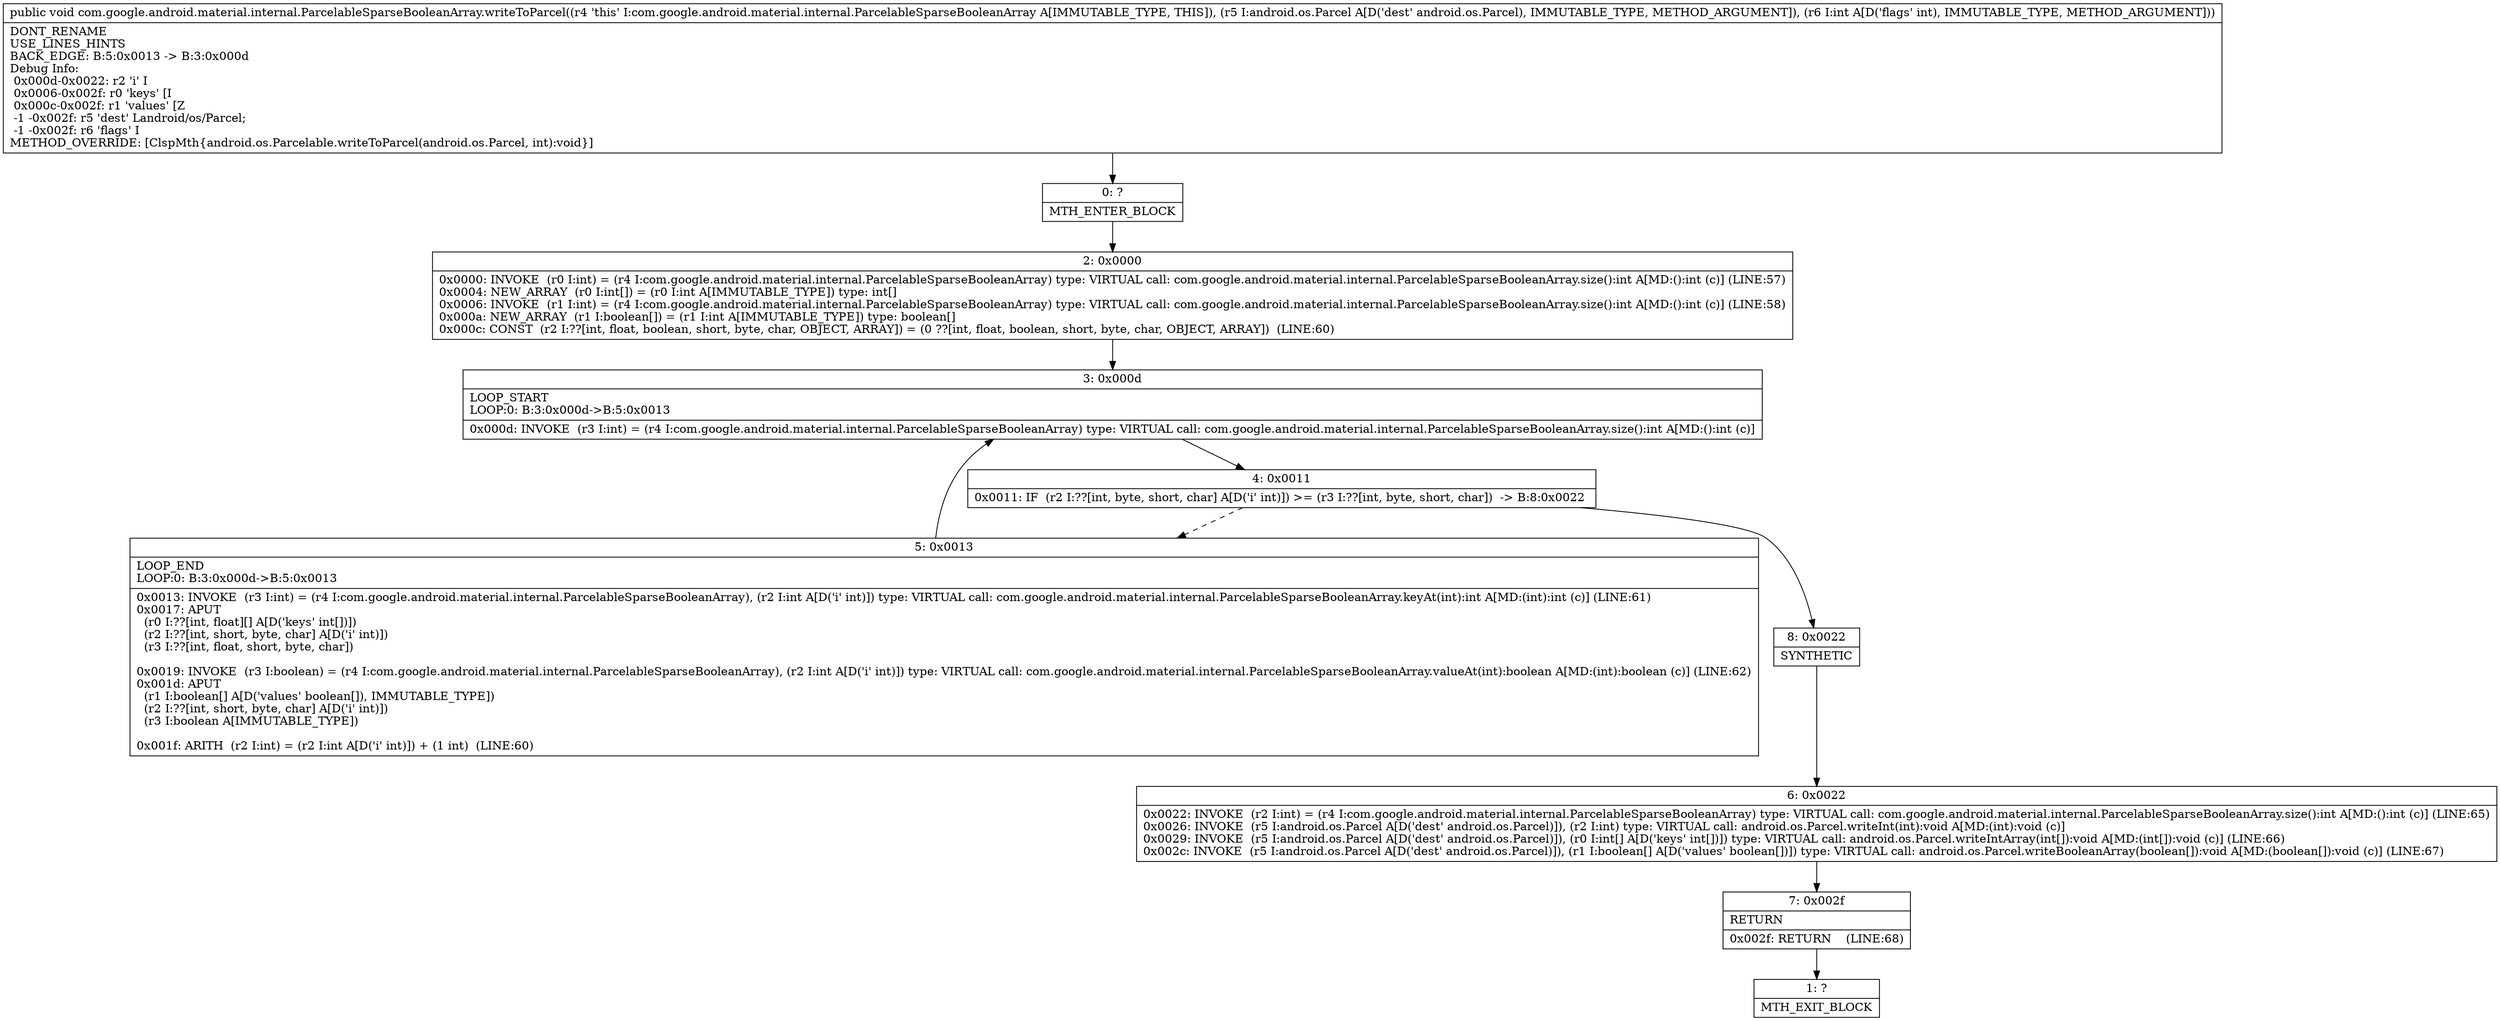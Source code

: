 digraph "CFG forcom.google.android.material.internal.ParcelableSparseBooleanArray.writeToParcel(Landroid\/os\/Parcel;I)V" {
Node_0 [shape=record,label="{0\:\ ?|MTH_ENTER_BLOCK\l}"];
Node_2 [shape=record,label="{2\:\ 0x0000|0x0000: INVOKE  (r0 I:int) = (r4 I:com.google.android.material.internal.ParcelableSparseBooleanArray) type: VIRTUAL call: com.google.android.material.internal.ParcelableSparseBooleanArray.size():int A[MD:():int (c)] (LINE:57)\l0x0004: NEW_ARRAY  (r0 I:int[]) = (r0 I:int A[IMMUTABLE_TYPE]) type: int[] \l0x0006: INVOKE  (r1 I:int) = (r4 I:com.google.android.material.internal.ParcelableSparseBooleanArray) type: VIRTUAL call: com.google.android.material.internal.ParcelableSparseBooleanArray.size():int A[MD:():int (c)] (LINE:58)\l0x000a: NEW_ARRAY  (r1 I:boolean[]) = (r1 I:int A[IMMUTABLE_TYPE]) type: boolean[] \l0x000c: CONST  (r2 I:??[int, float, boolean, short, byte, char, OBJECT, ARRAY]) = (0 ??[int, float, boolean, short, byte, char, OBJECT, ARRAY])  (LINE:60)\l}"];
Node_3 [shape=record,label="{3\:\ 0x000d|LOOP_START\lLOOP:0: B:3:0x000d\-\>B:5:0x0013\l|0x000d: INVOKE  (r3 I:int) = (r4 I:com.google.android.material.internal.ParcelableSparseBooleanArray) type: VIRTUAL call: com.google.android.material.internal.ParcelableSparseBooleanArray.size():int A[MD:():int (c)]\l}"];
Node_4 [shape=record,label="{4\:\ 0x0011|0x0011: IF  (r2 I:??[int, byte, short, char] A[D('i' int)]) \>= (r3 I:??[int, byte, short, char])  \-\> B:8:0x0022 \l}"];
Node_5 [shape=record,label="{5\:\ 0x0013|LOOP_END\lLOOP:0: B:3:0x000d\-\>B:5:0x0013\l|0x0013: INVOKE  (r3 I:int) = (r4 I:com.google.android.material.internal.ParcelableSparseBooleanArray), (r2 I:int A[D('i' int)]) type: VIRTUAL call: com.google.android.material.internal.ParcelableSparseBooleanArray.keyAt(int):int A[MD:(int):int (c)] (LINE:61)\l0x0017: APUT  \l  (r0 I:??[int, float][] A[D('keys' int[])])\l  (r2 I:??[int, short, byte, char] A[D('i' int)])\l  (r3 I:??[int, float, short, byte, char])\l \l0x0019: INVOKE  (r3 I:boolean) = (r4 I:com.google.android.material.internal.ParcelableSparseBooleanArray), (r2 I:int A[D('i' int)]) type: VIRTUAL call: com.google.android.material.internal.ParcelableSparseBooleanArray.valueAt(int):boolean A[MD:(int):boolean (c)] (LINE:62)\l0x001d: APUT  \l  (r1 I:boolean[] A[D('values' boolean[]), IMMUTABLE_TYPE])\l  (r2 I:??[int, short, byte, char] A[D('i' int)])\l  (r3 I:boolean A[IMMUTABLE_TYPE])\l \l0x001f: ARITH  (r2 I:int) = (r2 I:int A[D('i' int)]) + (1 int)  (LINE:60)\l}"];
Node_8 [shape=record,label="{8\:\ 0x0022|SYNTHETIC\l}"];
Node_6 [shape=record,label="{6\:\ 0x0022|0x0022: INVOKE  (r2 I:int) = (r4 I:com.google.android.material.internal.ParcelableSparseBooleanArray) type: VIRTUAL call: com.google.android.material.internal.ParcelableSparseBooleanArray.size():int A[MD:():int (c)] (LINE:65)\l0x0026: INVOKE  (r5 I:android.os.Parcel A[D('dest' android.os.Parcel)]), (r2 I:int) type: VIRTUAL call: android.os.Parcel.writeInt(int):void A[MD:(int):void (c)]\l0x0029: INVOKE  (r5 I:android.os.Parcel A[D('dest' android.os.Parcel)]), (r0 I:int[] A[D('keys' int[])]) type: VIRTUAL call: android.os.Parcel.writeIntArray(int[]):void A[MD:(int[]):void (c)] (LINE:66)\l0x002c: INVOKE  (r5 I:android.os.Parcel A[D('dest' android.os.Parcel)]), (r1 I:boolean[] A[D('values' boolean[])]) type: VIRTUAL call: android.os.Parcel.writeBooleanArray(boolean[]):void A[MD:(boolean[]):void (c)] (LINE:67)\l}"];
Node_7 [shape=record,label="{7\:\ 0x002f|RETURN\l|0x002f: RETURN    (LINE:68)\l}"];
Node_1 [shape=record,label="{1\:\ ?|MTH_EXIT_BLOCK\l}"];
MethodNode[shape=record,label="{public void com.google.android.material.internal.ParcelableSparseBooleanArray.writeToParcel((r4 'this' I:com.google.android.material.internal.ParcelableSparseBooleanArray A[IMMUTABLE_TYPE, THIS]), (r5 I:android.os.Parcel A[D('dest' android.os.Parcel), IMMUTABLE_TYPE, METHOD_ARGUMENT]), (r6 I:int A[D('flags' int), IMMUTABLE_TYPE, METHOD_ARGUMENT]))  | DONT_RENAME\lUSE_LINES_HINTS\lBACK_EDGE: B:5:0x0013 \-\> B:3:0x000d\lDebug Info:\l  0x000d\-0x0022: r2 'i' I\l  0x0006\-0x002f: r0 'keys' [I\l  0x000c\-0x002f: r1 'values' [Z\l  \-1 \-0x002f: r5 'dest' Landroid\/os\/Parcel;\l  \-1 \-0x002f: r6 'flags' I\lMETHOD_OVERRIDE: [ClspMth\{android.os.Parcelable.writeToParcel(android.os.Parcel, int):void\}]\l}"];
MethodNode -> Node_0;Node_0 -> Node_2;
Node_2 -> Node_3;
Node_3 -> Node_4;
Node_4 -> Node_5[style=dashed];
Node_4 -> Node_8;
Node_5 -> Node_3;
Node_8 -> Node_6;
Node_6 -> Node_7;
Node_7 -> Node_1;
}

